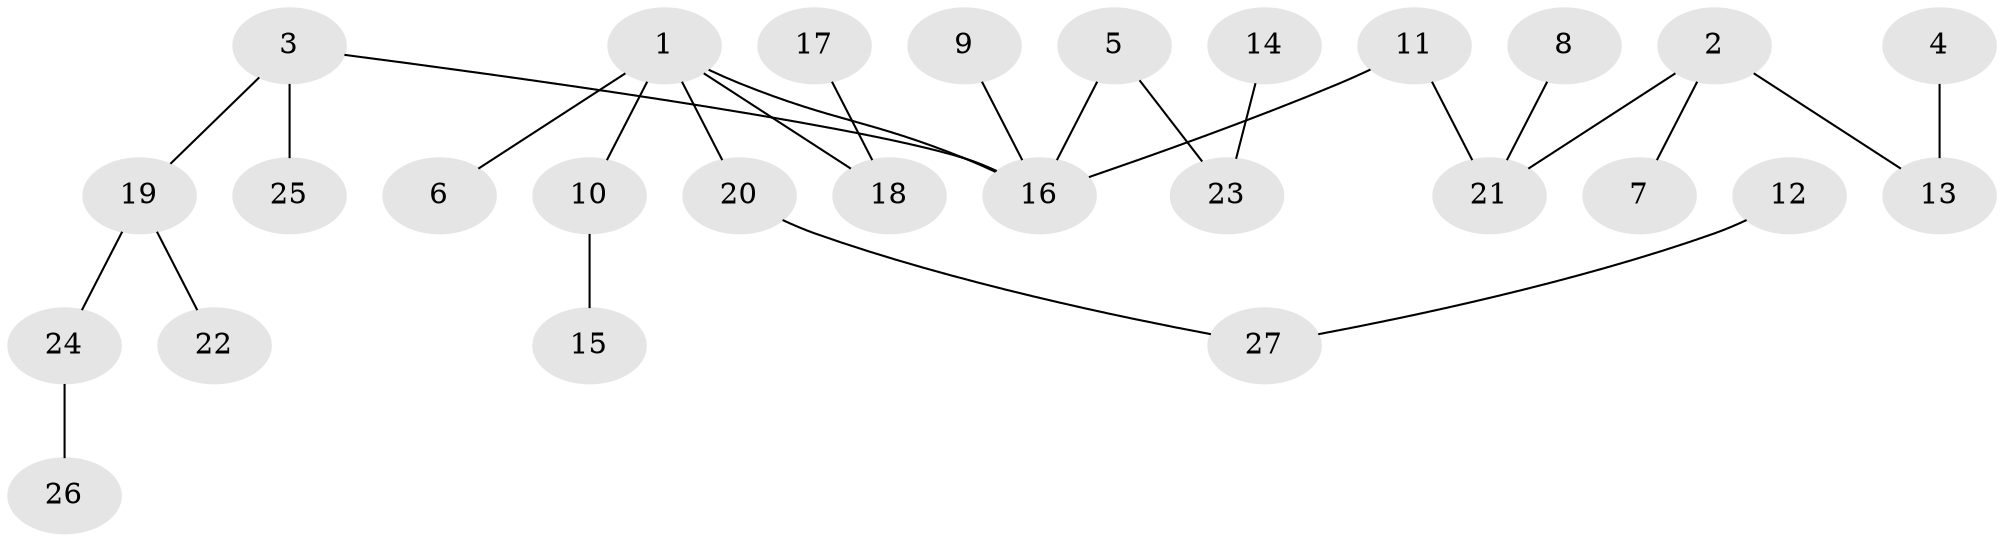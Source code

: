 // original degree distribution, {1: 0.5308641975308642, 4: 0.1111111111111111, 7: 0.012345679012345678, 5: 0.037037037037037035, 3: 0.1111111111111111, 2: 0.19753086419753085}
// Generated by graph-tools (version 1.1) at 2025/37/03/04/25 23:37:17]
// undirected, 27 vertices, 26 edges
graph export_dot {
  node [color=gray90,style=filled];
  1;
  2;
  3;
  4;
  5;
  6;
  7;
  8;
  9;
  10;
  11;
  12;
  13;
  14;
  15;
  16;
  17;
  18;
  19;
  20;
  21;
  22;
  23;
  24;
  25;
  26;
  27;
  1 -- 6 [weight=1.0];
  1 -- 10 [weight=1.0];
  1 -- 16 [weight=1.0];
  1 -- 18 [weight=1.0];
  1 -- 20 [weight=1.0];
  2 -- 7 [weight=1.0];
  2 -- 13 [weight=1.0];
  2 -- 21 [weight=1.0];
  3 -- 16 [weight=1.0];
  3 -- 19 [weight=1.0];
  3 -- 25 [weight=1.0];
  4 -- 13 [weight=1.0];
  5 -- 16 [weight=1.0];
  5 -- 23 [weight=1.0];
  8 -- 21 [weight=1.0];
  9 -- 16 [weight=1.0];
  10 -- 15 [weight=1.0];
  11 -- 16 [weight=1.0];
  11 -- 21 [weight=1.0];
  12 -- 27 [weight=1.0];
  14 -- 23 [weight=1.0];
  17 -- 18 [weight=1.0];
  19 -- 22 [weight=1.0];
  19 -- 24 [weight=1.0];
  20 -- 27 [weight=1.0];
  24 -- 26 [weight=1.0];
}

